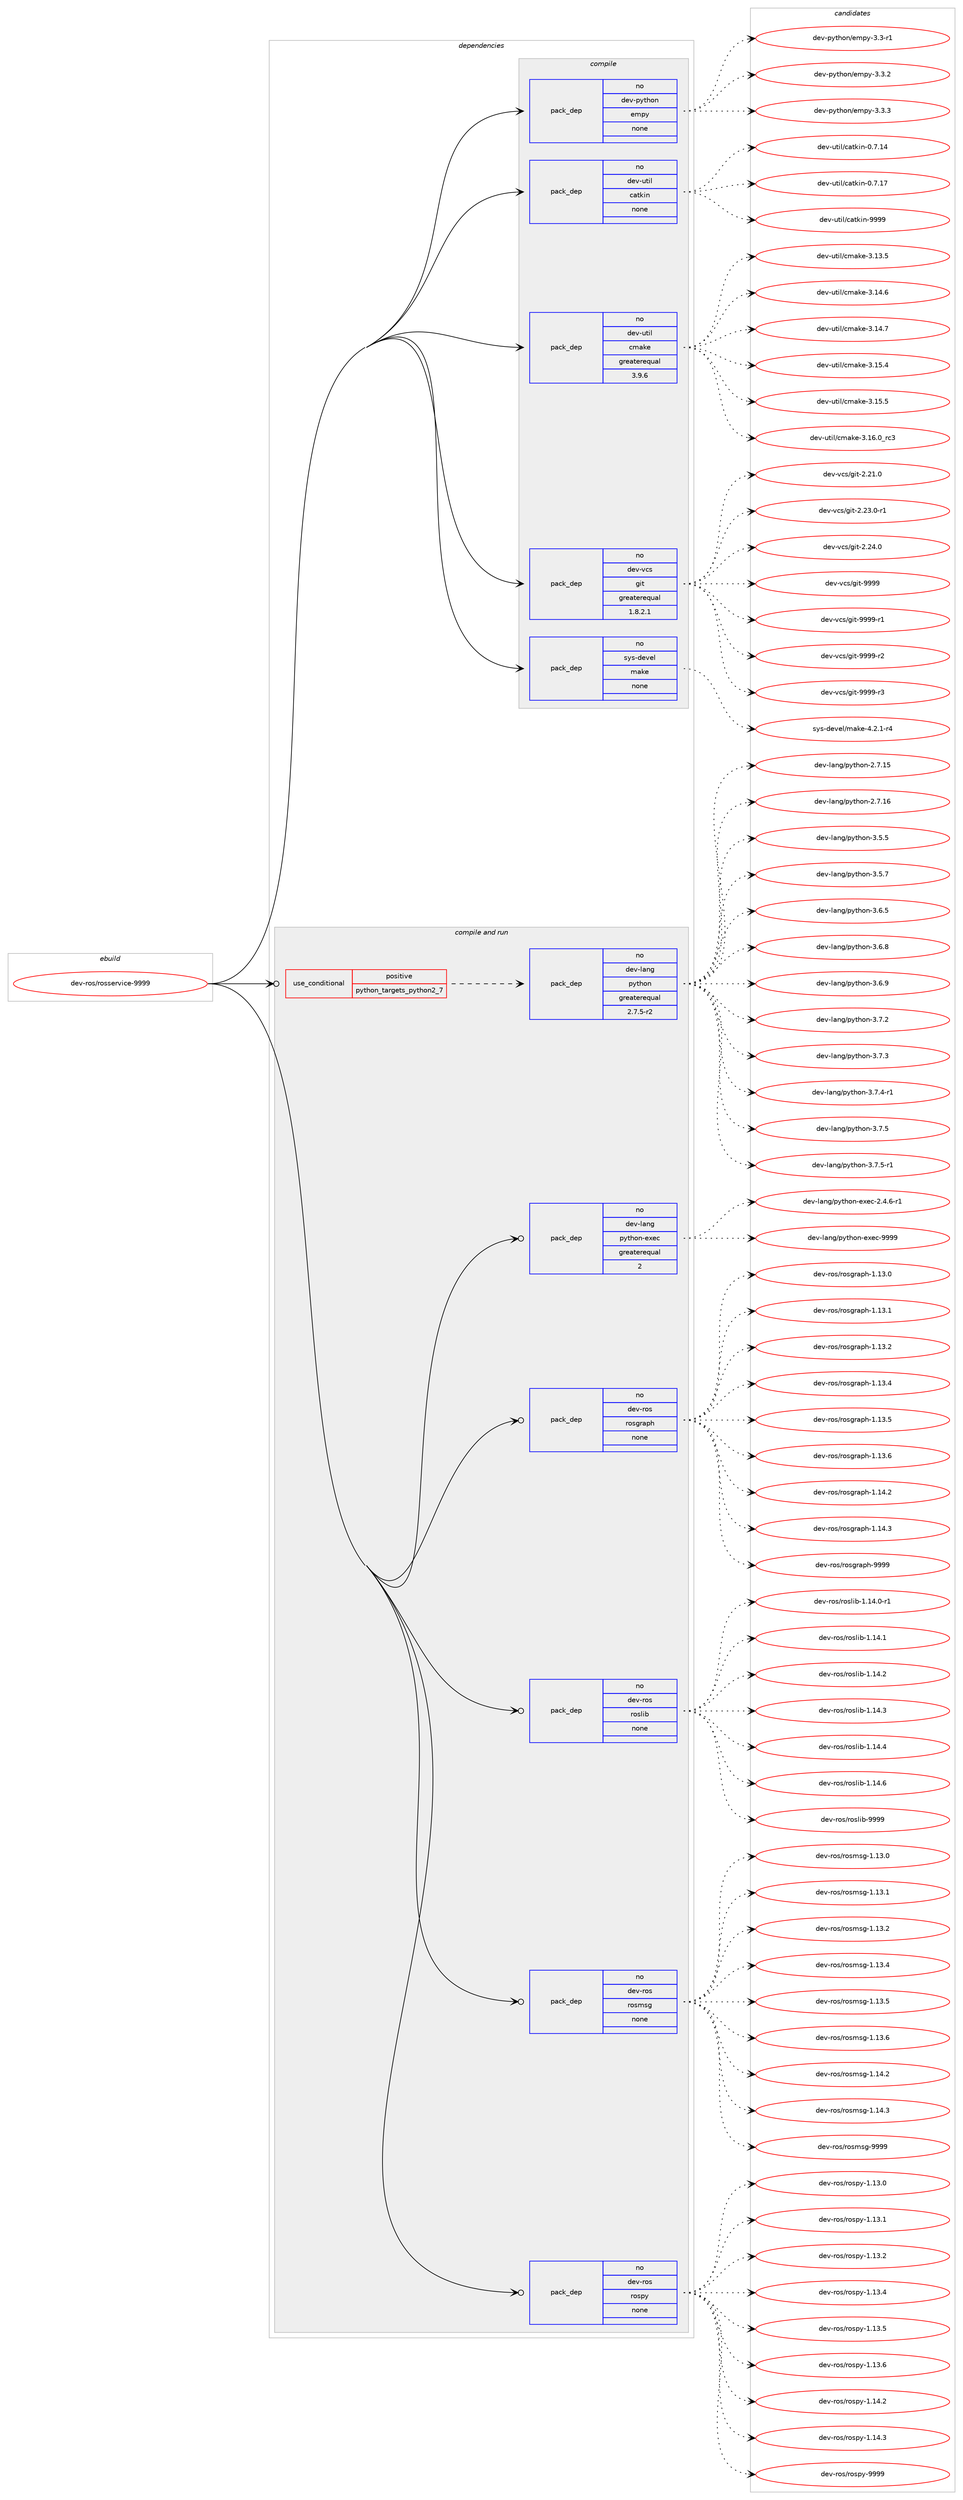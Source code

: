 digraph prolog {

# *************
# Graph options
# *************

newrank=true;
concentrate=true;
compound=true;
graph [rankdir=LR,fontname=Helvetica,fontsize=10,ranksep=1.5];#, ranksep=2.5, nodesep=0.2];
edge  [arrowhead=vee];
node  [fontname=Helvetica,fontsize=10];

# **********
# The ebuild
# **********

subgraph cluster_leftcol {
color=gray;
rank=same;
label=<<i>ebuild</i>>;
id [label="dev-ros/rosservice-9999", color=red, width=4, href="../dev-ros/rosservice-9999.svg"];
}

# ****************
# The dependencies
# ****************

subgraph cluster_midcol {
color=gray;
label=<<i>dependencies</i>>;
subgraph cluster_compile {
fillcolor="#eeeeee";
style=filled;
label=<<i>compile</i>>;
subgraph pack497306 {
dependency664351 [label=<<TABLE BORDER="0" CELLBORDER="1" CELLSPACING="0" CELLPADDING="4" WIDTH="220"><TR><TD ROWSPAN="6" CELLPADDING="30">pack_dep</TD></TR><TR><TD WIDTH="110">no</TD></TR><TR><TD>dev-python</TD></TR><TR><TD>empy</TD></TR><TR><TD>none</TD></TR><TR><TD></TD></TR></TABLE>>, shape=none, color=blue];
}
id:e -> dependency664351:w [weight=20,style="solid",arrowhead="vee"];
subgraph pack497307 {
dependency664352 [label=<<TABLE BORDER="0" CELLBORDER="1" CELLSPACING="0" CELLPADDING="4" WIDTH="220"><TR><TD ROWSPAN="6" CELLPADDING="30">pack_dep</TD></TR><TR><TD WIDTH="110">no</TD></TR><TR><TD>dev-util</TD></TR><TR><TD>catkin</TD></TR><TR><TD>none</TD></TR><TR><TD></TD></TR></TABLE>>, shape=none, color=blue];
}
id:e -> dependency664352:w [weight=20,style="solid",arrowhead="vee"];
subgraph pack497308 {
dependency664353 [label=<<TABLE BORDER="0" CELLBORDER="1" CELLSPACING="0" CELLPADDING="4" WIDTH="220"><TR><TD ROWSPAN="6" CELLPADDING="30">pack_dep</TD></TR><TR><TD WIDTH="110">no</TD></TR><TR><TD>dev-util</TD></TR><TR><TD>cmake</TD></TR><TR><TD>greaterequal</TD></TR><TR><TD>3.9.6</TD></TR></TABLE>>, shape=none, color=blue];
}
id:e -> dependency664353:w [weight=20,style="solid",arrowhead="vee"];
subgraph pack497309 {
dependency664354 [label=<<TABLE BORDER="0" CELLBORDER="1" CELLSPACING="0" CELLPADDING="4" WIDTH="220"><TR><TD ROWSPAN="6" CELLPADDING="30">pack_dep</TD></TR><TR><TD WIDTH="110">no</TD></TR><TR><TD>dev-vcs</TD></TR><TR><TD>git</TD></TR><TR><TD>greaterequal</TD></TR><TR><TD>1.8.2.1</TD></TR></TABLE>>, shape=none, color=blue];
}
id:e -> dependency664354:w [weight=20,style="solid",arrowhead="vee"];
subgraph pack497310 {
dependency664355 [label=<<TABLE BORDER="0" CELLBORDER="1" CELLSPACING="0" CELLPADDING="4" WIDTH="220"><TR><TD ROWSPAN="6" CELLPADDING="30">pack_dep</TD></TR><TR><TD WIDTH="110">no</TD></TR><TR><TD>sys-devel</TD></TR><TR><TD>make</TD></TR><TR><TD>none</TD></TR><TR><TD></TD></TR></TABLE>>, shape=none, color=blue];
}
id:e -> dependency664355:w [weight=20,style="solid",arrowhead="vee"];
}
subgraph cluster_compileandrun {
fillcolor="#eeeeee";
style=filled;
label=<<i>compile and run</i>>;
subgraph cond155139 {
dependency664356 [label=<<TABLE BORDER="0" CELLBORDER="1" CELLSPACING="0" CELLPADDING="4"><TR><TD ROWSPAN="3" CELLPADDING="10">use_conditional</TD></TR><TR><TD>positive</TD></TR><TR><TD>python_targets_python2_7</TD></TR></TABLE>>, shape=none, color=red];
subgraph pack497311 {
dependency664357 [label=<<TABLE BORDER="0" CELLBORDER="1" CELLSPACING="0" CELLPADDING="4" WIDTH="220"><TR><TD ROWSPAN="6" CELLPADDING="30">pack_dep</TD></TR><TR><TD WIDTH="110">no</TD></TR><TR><TD>dev-lang</TD></TR><TR><TD>python</TD></TR><TR><TD>greaterequal</TD></TR><TR><TD>2.7.5-r2</TD></TR></TABLE>>, shape=none, color=blue];
}
dependency664356:e -> dependency664357:w [weight=20,style="dashed",arrowhead="vee"];
}
id:e -> dependency664356:w [weight=20,style="solid",arrowhead="odotvee"];
subgraph pack497312 {
dependency664358 [label=<<TABLE BORDER="0" CELLBORDER="1" CELLSPACING="0" CELLPADDING="4" WIDTH="220"><TR><TD ROWSPAN="6" CELLPADDING="30">pack_dep</TD></TR><TR><TD WIDTH="110">no</TD></TR><TR><TD>dev-lang</TD></TR><TR><TD>python-exec</TD></TR><TR><TD>greaterequal</TD></TR><TR><TD>2</TD></TR></TABLE>>, shape=none, color=blue];
}
id:e -> dependency664358:w [weight=20,style="solid",arrowhead="odotvee"];
subgraph pack497313 {
dependency664359 [label=<<TABLE BORDER="0" CELLBORDER="1" CELLSPACING="0" CELLPADDING="4" WIDTH="220"><TR><TD ROWSPAN="6" CELLPADDING="30">pack_dep</TD></TR><TR><TD WIDTH="110">no</TD></TR><TR><TD>dev-ros</TD></TR><TR><TD>rosgraph</TD></TR><TR><TD>none</TD></TR><TR><TD></TD></TR></TABLE>>, shape=none, color=blue];
}
id:e -> dependency664359:w [weight=20,style="solid",arrowhead="odotvee"];
subgraph pack497314 {
dependency664360 [label=<<TABLE BORDER="0" CELLBORDER="1" CELLSPACING="0" CELLPADDING="4" WIDTH="220"><TR><TD ROWSPAN="6" CELLPADDING="30">pack_dep</TD></TR><TR><TD WIDTH="110">no</TD></TR><TR><TD>dev-ros</TD></TR><TR><TD>roslib</TD></TR><TR><TD>none</TD></TR><TR><TD></TD></TR></TABLE>>, shape=none, color=blue];
}
id:e -> dependency664360:w [weight=20,style="solid",arrowhead="odotvee"];
subgraph pack497315 {
dependency664361 [label=<<TABLE BORDER="0" CELLBORDER="1" CELLSPACING="0" CELLPADDING="4" WIDTH="220"><TR><TD ROWSPAN="6" CELLPADDING="30">pack_dep</TD></TR><TR><TD WIDTH="110">no</TD></TR><TR><TD>dev-ros</TD></TR><TR><TD>rosmsg</TD></TR><TR><TD>none</TD></TR><TR><TD></TD></TR></TABLE>>, shape=none, color=blue];
}
id:e -> dependency664361:w [weight=20,style="solid",arrowhead="odotvee"];
subgraph pack497316 {
dependency664362 [label=<<TABLE BORDER="0" CELLBORDER="1" CELLSPACING="0" CELLPADDING="4" WIDTH="220"><TR><TD ROWSPAN="6" CELLPADDING="30">pack_dep</TD></TR><TR><TD WIDTH="110">no</TD></TR><TR><TD>dev-ros</TD></TR><TR><TD>rospy</TD></TR><TR><TD>none</TD></TR><TR><TD></TD></TR></TABLE>>, shape=none, color=blue];
}
id:e -> dependency664362:w [weight=20,style="solid",arrowhead="odotvee"];
}
subgraph cluster_run {
fillcolor="#eeeeee";
style=filled;
label=<<i>run</i>>;
}
}

# **************
# The candidates
# **************

subgraph cluster_choices {
rank=same;
color=gray;
label=<<i>candidates</i>>;

subgraph choice497306 {
color=black;
nodesep=1;
choice1001011184511212111610411111047101109112121455146514511449 [label="dev-python/empy-3.3-r1", color=red, width=4,href="../dev-python/empy-3.3-r1.svg"];
choice1001011184511212111610411111047101109112121455146514650 [label="dev-python/empy-3.3.2", color=red, width=4,href="../dev-python/empy-3.3.2.svg"];
choice1001011184511212111610411111047101109112121455146514651 [label="dev-python/empy-3.3.3", color=red, width=4,href="../dev-python/empy-3.3.3.svg"];
dependency664351:e -> choice1001011184511212111610411111047101109112121455146514511449:w [style=dotted,weight="100"];
dependency664351:e -> choice1001011184511212111610411111047101109112121455146514650:w [style=dotted,weight="100"];
dependency664351:e -> choice1001011184511212111610411111047101109112121455146514651:w [style=dotted,weight="100"];
}
subgraph choice497307 {
color=black;
nodesep=1;
choice1001011184511711610510847999711610710511045484655464952 [label="dev-util/catkin-0.7.14", color=red, width=4,href="../dev-util/catkin-0.7.14.svg"];
choice1001011184511711610510847999711610710511045484655464955 [label="dev-util/catkin-0.7.17", color=red, width=4,href="../dev-util/catkin-0.7.17.svg"];
choice100101118451171161051084799971161071051104557575757 [label="dev-util/catkin-9999", color=red, width=4,href="../dev-util/catkin-9999.svg"];
dependency664352:e -> choice1001011184511711610510847999711610710511045484655464952:w [style=dotted,weight="100"];
dependency664352:e -> choice1001011184511711610510847999711610710511045484655464955:w [style=dotted,weight="100"];
dependency664352:e -> choice100101118451171161051084799971161071051104557575757:w [style=dotted,weight="100"];
}
subgraph choice497308 {
color=black;
nodesep=1;
choice1001011184511711610510847991099710710145514649514653 [label="dev-util/cmake-3.13.5", color=red, width=4,href="../dev-util/cmake-3.13.5.svg"];
choice1001011184511711610510847991099710710145514649524654 [label="dev-util/cmake-3.14.6", color=red, width=4,href="../dev-util/cmake-3.14.6.svg"];
choice1001011184511711610510847991099710710145514649524655 [label="dev-util/cmake-3.14.7", color=red, width=4,href="../dev-util/cmake-3.14.7.svg"];
choice1001011184511711610510847991099710710145514649534652 [label="dev-util/cmake-3.15.4", color=red, width=4,href="../dev-util/cmake-3.15.4.svg"];
choice1001011184511711610510847991099710710145514649534653 [label="dev-util/cmake-3.15.5", color=red, width=4,href="../dev-util/cmake-3.15.5.svg"];
choice1001011184511711610510847991099710710145514649544648951149951 [label="dev-util/cmake-3.16.0_rc3", color=red, width=4,href="../dev-util/cmake-3.16.0_rc3.svg"];
dependency664353:e -> choice1001011184511711610510847991099710710145514649514653:w [style=dotted,weight="100"];
dependency664353:e -> choice1001011184511711610510847991099710710145514649524654:w [style=dotted,weight="100"];
dependency664353:e -> choice1001011184511711610510847991099710710145514649524655:w [style=dotted,weight="100"];
dependency664353:e -> choice1001011184511711610510847991099710710145514649534652:w [style=dotted,weight="100"];
dependency664353:e -> choice1001011184511711610510847991099710710145514649534653:w [style=dotted,weight="100"];
dependency664353:e -> choice1001011184511711610510847991099710710145514649544648951149951:w [style=dotted,weight="100"];
}
subgraph choice497309 {
color=black;
nodesep=1;
choice10010111845118991154710310511645504650494648 [label="dev-vcs/git-2.21.0", color=red, width=4,href="../dev-vcs/git-2.21.0.svg"];
choice100101118451189911547103105116455046505146484511449 [label="dev-vcs/git-2.23.0-r1", color=red, width=4,href="../dev-vcs/git-2.23.0-r1.svg"];
choice10010111845118991154710310511645504650524648 [label="dev-vcs/git-2.24.0", color=red, width=4,href="../dev-vcs/git-2.24.0.svg"];
choice1001011184511899115471031051164557575757 [label="dev-vcs/git-9999", color=red, width=4,href="../dev-vcs/git-9999.svg"];
choice10010111845118991154710310511645575757574511449 [label="dev-vcs/git-9999-r1", color=red, width=4,href="../dev-vcs/git-9999-r1.svg"];
choice10010111845118991154710310511645575757574511450 [label="dev-vcs/git-9999-r2", color=red, width=4,href="../dev-vcs/git-9999-r2.svg"];
choice10010111845118991154710310511645575757574511451 [label="dev-vcs/git-9999-r3", color=red, width=4,href="../dev-vcs/git-9999-r3.svg"];
dependency664354:e -> choice10010111845118991154710310511645504650494648:w [style=dotted,weight="100"];
dependency664354:e -> choice100101118451189911547103105116455046505146484511449:w [style=dotted,weight="100"];
dependency664354:e -> choice10010111845118991154710310511645504650524648:w [style=dotted,weight="100"];
dependency664354:e -> choice1001011184511899115471031051164557575757:w [style=dotted,weight="100"];
dependency664354:e -> choice10010111845118991154710310511645575757574511449:w [style=dotted,weight="100"];
dependency664354:e -> choice10010111845118991154710310511645575757574511450:w [style=dotted,weight="100"];
dependency664354:e -> choice10010111845118991154710310511645575757574511451:w [style=dotted,weight="100"];
}
subgraph choice497310 {
color=black;
nodesep=1;
choice1151211154510010111810110847109971071014552465046494511452 [label="sys-devel/make-4.2.1-r4", color=red, width=4,href="../sys-devel/make-4.2.1-r4.svg"];
dependency664355:e -> choice1151211154510010111810110847109971071014552465046494511452:w [style=dotted,weight="100"];
}
subgraph choice497311 {
color=black;
nodesep=1;
choice10010111845108971101034711212111610411111045504655464953 [label="dev-lang/python-2.7.15", color=red, width=4,href="../dev-lang/python-2.7.15.svg"];
choice10010111845108971101034711212111610411111045504655464954 [label="dev-lang/python-2.7.16", color=red, width=4,href="../dev-lang/python-2.7.16.svg"];
choice100101118451089711010347112121116104111110455146534653 [label="dev-lang/python-3.5.5", color=red, width=4,href="../dev-lang/python-3.5.5.svg"];
choice100101118451089711010347112121116104111110455146534655 [label="dev-lang/python-3.5.7", color=red, width=4,href="../dev-lang/python-3.5.7.svg"];
choice100101118451089711010347112121116104111110455146544653 [label="dev-lang/python-3.6.5", color=red, width=4,href="../dev-lang/python-3.6.5.svg"];
choice100101118451089711010347112121116104111110455146544656 [label="dev-lang/python-3.6.8", color=red, width=4,href="../dev-lang/python-3.6.8.svg"];
choice100101118451089711010347112121116104111110455146544657 [label="dev-lang/python-3.6.9", color=red, width=4,href="../dev-lang/python-3.6.9.svg"];
choice100101118451089711010347112121116104111110455146554650 [label="dev-lang/python-3.7.2", color=red, width=4,href="../dev-lang/python-3.7.2.svg"];
choice100101118451089711010347112121116104111110455146554651 [label="dev-lang/python-3.7.3", color=red, width=4,href="../dev-lang/python-3.7.3.svg"];
choice1001011184510897110103471121211161041111104551465546524511449 [label="dev-lang/python-3.7.4-r1", color=red, width=4,href="../dev-lang/python-3.7.4-r1.svg"];
choice100101118451089711010347112121116104111110455146554653 [label="dev-lang/python-3.7.5", color=red, width=4,href="../dev-lang/python-3.7.5.svg"];
choice1001011184510897110103471121211161041111104551465546534511449 [label="dev-lang/python-3.7.5-r1", color=red, width=4,href="../dev-lang/python-3.7.5-r1.svg"];
dependency664357:e -> choice10010111845108971101034711212111610411111045504655464953:w [style=dotted,weight="100"];
dependency664357:e -> choice10010111845108971101034711212111610411111045504655464954:w [style=dotted,weight="100"];
dependency664357:e -> choice100101118451089711010347112121116104111110455146534653:w [style=dotted,weight="100"];
dependency664357:e -> choice100101118451089711010347112121116104111110455146534655:w [style=dotted,weight="100"];
dependency664357:e -> choice100101118451089711010347112121116104111110455146544653:w [style=dotted,weight="100"];
dependency664357:e -> choice100101118451089711010347112121116104111110455146544656:w [style=dotted,weight="100"];
dependency664357:e -> choice100101118451089711010347112121116104111110455146544657:w [style=dotted,weight="100"];
dependency664357:e -> choice100101118451089711010347112121116104111110455146554650:w [style=dotted,weight="100"];
dependency664357:e -> choice100101118451089711010347112121116104111110455146554651:w [style=dotted,weight="100"];
dependency664357:e -> choice1001011184510897110103471121211161041111104551465546524511449:w [style=dotted,weight="100"];
dependency664357:e -> choice100101118451089711010347112121116104111110455146554653:w [style=dotted,weight="100"];
dependency664357:e -> choice1001011184510897110103471121211161041111104551465546534511449:w [style=dotted,weight="100"];
}
subgraph choice497312 {
color=black;
nodesep=1;
choice10010111845108971101034711212111610411111045101120101994550465246544511449 [label="dev-lang/python-exec-2.4.6-r1", color=red, width=4,href="../dev-lang/python-exec-2.4.6-r1.svg"];
choice10010111845108971101034711212111610411111045101120101994557575757 [label="dev-lang/python-exec-9999", color=red, width=4,href="../dev-lang/python-exec-9999.svg"];
dependency664358:e -> choice10010111845108971101034711212111610411111045101120101994550465246544511449:w [style=dotted,weight="100"];
dependency664358:e -> choice10010111845108971101034711212111610411111045101120101994557575757:w [style=dotted,weight="100"];
}
subgraph choice497313 {
color=black;
nodesep=1;
choice10010111845114111115471141111151031149711210445494649514648 [label="dev-ros/rosgraph-1.13.0", color=red, width=4,href="../dev-ros/rosgraph-1.13.0.svg"];
choice10010111845114111115471141111151031149711210445494649514649 [label="dev-ros/rosgraph-1.13.1", color=red, width=4,href="../dev-ros/rosgraph-1.13.1.svg"];
choice10010111845114111115471141111151031149711210445494649514650 [label="dev-ros/rosgraph-1.13.2", color=red, width=4,href="../dev-ros/rosgraph-1.13.2.svg"];
choice10010111845114111115471141111151031149711210445494649514652 [label="dev-ros/rosgraph-1.13.4", color=red, width=4,href="../dev-ros/rosgraph-1.13.4.svg"];
choice10010111845114111115471141111151031149711210445494649514653 [label="dev-ros/rosgraph-1.13.5", color=red, width=4,href="../dev-ros/rosgraph-1.13.5.svg"];
choice10010111845114111115471141111151031149711210445494649514654 [label="dev-ros/rosgraph-1.13.6", color=red, width=4,href="../dev-ros/rosgraph-1.13.6.svg"];
choice10010111845114111115471141111151031149711210445494649524650 [label="dev-ros/rosgraph-1.14.2", color=red, width=4,href="../dev-ros/rosgraph-1.14.2.svg"];
choice10010111845114111115471141111151031149711210445494649524651 [label="dev-ros/rosgraph-1.14.3", color=red, width=4,href="../dev-ros/rosgraph-1.14.3.svg"];
choice1001011184511411111547114111115103114971121044557575757 [label="dev-ros/rosgraph-9999", color=red, width=4,href="../dev-ros/rosgraph-9999.svg"];
dependency664359:e -> choice10010111845114111115471141111151031149711210445494649514648:w [style=dotted,weight="100"];
dependency664359:e -> choice10010111845114111115471141111151031149711210445494649514649:w [style=dotted,weight="100"];
dependency664359:e -> choice10010111845114111115471141111151031149711210445494649514650:w [style=dotted,weight="100"];
dependency664359:e -> choice10010111845114111115471141111151031149711210445494649514652:w [style=dotted,weight="100"];
dependency664359:e -> choice10010111845114111115471141111151031149711210445494649514653:w [style=dotted,weight="100"];
dependency664359:e -> choice10010111845114111115471141111151031149711210445494649514654:w [style=dotted,weight="100"];
dependency664359:e -> choice10010111845114111115471141111151031149711210445494649524650:w [style=dotted,weight="100"];
dependency664359:e -> choice10010111845114111115471141111151031149711210445494649524651:w [style=dotted,weight="100"];
dependency664359:e -> choice1001011184511411111547114111115103114971121044557575757:w [style=dotted,weight="100"];
}
subgraph choice497314 {
color=black;
nodesep=1;
choice100101118451141111154711411111510810598454946495246484511449 [label="dev-ros/roslib-1.14.0-r1", color=red, width=4,href="../dev-ros/roslib-1.14.0-r1.svg"];
choice10010111845114111115471141111151081059845494649524649 [label="dev-ros/roslib-1.14.1", color=red, width=4,href="../dev-ros/roslib-1.14.1.svg"];
choice10010111845114111115471141111151081059845494649524650 [label="dev-ros/roslib-1.14.2", color=red, width=4,href="../dev-ros/roslib-1.14.2.svg"];
choice10010111845114111115471141111151081059845494649524651 [label="dev-ros/roslib-1.14.3", color=red, width=4,href="../dev-ros/roslib-1.14.3.svg"];
choice10010111845114111115471141111151081059845494649524652 [label="dev-ros/roslib-1.14.4", color=red, width=4,href="../dev-ros/roslib-1.14.4.svg"];
choice10010111845114111115471141111151081059845494649524654 [label="dev-ros/roslib-1.14.6", color=red, width=4,href="../dev-ros/roslib-1.14.6.svg"];
choice1001011184511411111547114111115108105984557575757 [label="dev-ros/roslib-9999", color=red, width=4,href="../dev-ros/roslib-9999.svg"];
dependency664360:e -> choice100101118451141111154711411111510810598454946495246484511449:w [style=dotted,weight="100"];
dependency664360:e -> choice10010111845114111115471141111151081059845494649524649:w [style=dotted,weight="100"];
dependency664360:e -> choice10010111845114111115471141111151081059845494649524650:w [style=dotted,weight="100"];
dependency664360:e -> choice10010111845114111115471141111151081059845494649524651:w [style=dotted,weight="100"];
dependency664360:e -> choice10010111845114111115471141111151081059845494649524652:w [style=dotted,weight="100"];
dependency664360:e -> choice10010111845114111115471141111151081059845494649524654:w [style=dotted,weight="100"];
dependency664360:e -> choice1001011184511411111547114111115108105984557575757:w [style=dotted,weight="100"];
}
subgraph choice497315 {
color=black;
nodesep=1;
choice100101118451141111154711411111510911510345494649514648 [label="dev-ros/rosmsg-1.13.0", color=red, width=4,href="../dev-ros/rosmsg-1.13.0.svg"];
choice100101118451141111154711411111510911510345494649514649 [label="dev-ros/rosmsg-1.13.1", color=red, width=4,href="../dev-ros/rosmsg-1.13.1.svg"];
choice100101118451141111154711411111510911510345494649514650 [label="dev-ros/rosmsg-1.13.2", color=red, width=4,href="../dev-ros/rosmsg-1.13.2.svg"];
choice100101118451141111154711411111510911510345494649514652 [label="dev-ros/rosmsg-1.13.4", color=red, width=4,href="../dev-ros/rosmsg-1.13.4.svg"];
choice100101118451141111154711411111510911510345494649514653 [label="dev-ros/rosmsg-1.13.5", color=red, width=4,href="../dev-ros/rosmsg-1.13.5.svg"];
choice100101118451141111154711411111510911510345494649514654 [label="dev-ros/rosmsg-1.13.6", color=red, width=4,href="../dev-ros/rosmsg-1.13.6.svg"];
choice100101118451141111154711411111510911510345494649524650 [label="dev-ros/rosmsg-1.14.2", color=red, width=4,href="../dev-ros/rosmsg-1.14.2.svg"];
choice100101118451141111154711411111510911510345494649524651 [label="dev-ros/rosmsg-1.14.3", color=red, width=4,href="../dev-ros/rosmsg-1.14.3.svg"];
choice10010111845114111115471141111151091151034557575757 [label="dev-ros/rosmsg-9999", color=red, width=4,href="../dev-ros/rosmsg-9999.svg"];
dependency664361:e -> choice100101118451141111154711411111510911510345494649514648:w [style=dotted,weight="100"];
dependency664361:e -> choice100101118451141111154711411111510911510345494649514649:w [style=dotted,weight="100"];
dependency664361:e -> choice100101118451141111154711411111510911510345494649514650:w [style=dotted,weight="100"];
dependency664361:e -> choice100101118451141111154711411111510911510345494649514652:w [style=dotted,weight="100"];
dependency664361:e -> choice100101118451141111154711411111510911510345494649514653:w [style=dotted,weight="100"];
dependency664361:e -> choice100101118451141111154711411111510911510345494649514654:w [style=dotted,weight="100"];
dependency664361:e -> choice100101118451141111154711411111510911510345494649524650:w [style=dotted,weight="100"];
dependency664361:e -> choice100101118451141111154711411111510911510345494649524651:w [style=dotted,weight="100"];
dependency664361:e -> choice10010111845114111115471141111151091151034557575757:w [style=dotted,weight="100"];
}
subgraph choice497316 {
color=black;
nodesep=1;
choice100101118451141111154711411111511212145494649514648 [label="dev-ros/rospy-1.13.0", color=red, width=4,href="../dev-ros/rospy-1.13.0.svg"];
choice100101118451141111154711411111511212145494649514649 [label="dev-ros/rospy-1.13.1", color=red, width=4,href="../dev-ros/rospy-1.13.1.svg"];
choice100101118451141111154711411111511212145494649514650 [label="dev-ros/rospy-1.13.2", color=red, width=4,href="../dev-ros/rospy-1.13.2.svg"];
choice100101118451141111154711411111511212145494649514652 [label="dev-ros/rospy-1.13.4", color=red, width=4,href="../dev-ros/rospy-1.13.4.svg"];
choice100101118451141111154711411111511212145494649514653 [label="dev-ros/rospy-1.13.5", color=red, width=4,href="../dev-ros/rospy-1.13.5.svg"];
choice100101118451141111154711411111511212145494649514654 [label="dev-ros/rospy-1.13.6", color=red, width=4,href="../dev-ros/rospy-1.13.6.svg"];
choice100101118451141111154711411111511212145494649524650 [label="dev-ros/rospy-1.14.2", color=red, width=4,href="../dev-ros/rospy-1.14.2.svg"];
choice100101118451141111154711411111511212145494649524651 [label="dev-ros/rospy-1.14.3", color=red, width=4,href="../dev-ros/rospy-1.14.3.svg"];
choice10010111845114111115471141111151121214557575757 [label="dev-ros/rospy-9999", color=red, width=4,href="../dev-ros/rospy-9999.svg"];
dependency664362:e -> choice100101118451141111154711411111511212145494649514648:w [style=dotted,weight="100"];
dependency664362:e -> choice100101118451141111154711411111511212145494649514649:w [style=dotted,weight="100"];
dependency664362:e -> choice100101118451141111154711411111511212145494649514650:w [style=dotted,weight="100"];
dependency664362:e -> choice100101118451141111154711411111511212145494649514652:w [style=dotted,weight="100"];
dependency664362:e -> choice100101118451141111154711411111511212145494649514653:w [style=dotted,weight="100"];
dependency664362:e -> choice100101118451141111154711411111511212145494649514654:w [style=dotted,weight="100"];
dependency664362:e -> choice100101118451141111154711411111511212145494649524650:w [style=dotted,weight="100"];
dependency664362:e -> choice100101118451141111154711411111511212145494649524651:w [style=dotted,weight="100"];
dependency664362:e -> choice10010111845114111115471141111151121214557575757:w [style=dotted,weight="100"];
}
}

}
